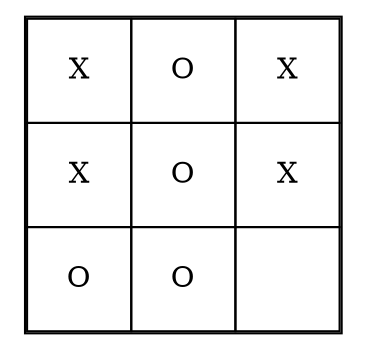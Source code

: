 
graph G {
  node [shape=plaintext]; // Usamos nodos planos (tablas)
  
  tablero [label=<
    <TABLE BORDER="1" CELLBORDER="1" CELLSPACING="0" >
<TR><TD WIDTH="50" HEIGHT="50" >X</TD><TD WIDTH="50" HEIGHT="50" >O</TD>
<TD WIDTH="50" HEIGHT="50" >X</TD>
</TR><TR><TD WIDTH="50" HEIGHT="50" >X</TD><TD WIDTH="50" HEIGHT="50" >O</TD>
<TD WIDTH="50" HEIGHT="50" >X</TD>
</TR><TR><TD WIDTH="50" HEIGHT="50" >O</TD><TD WIDTH="50" HEIGHT="50" >O</TD>
<TD WIDTH="50" HEIGHT="50" > </TD>
</TR>
    </TABLE>
  >];
}

